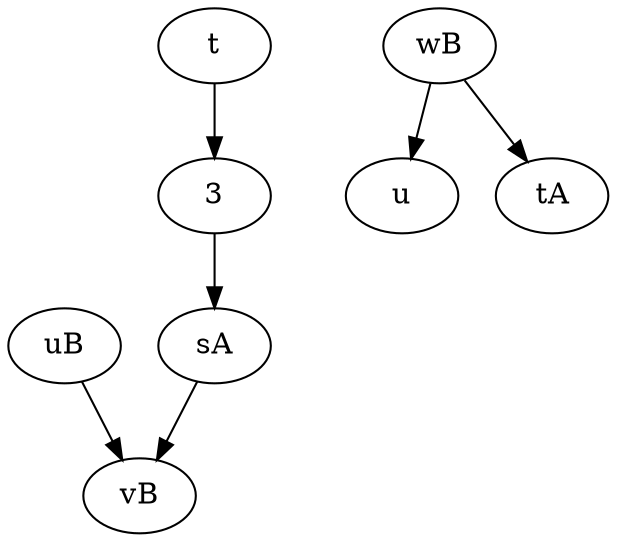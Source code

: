 digraph R {
   rA -> sA;
   rA [label="3"];

   sA -> vB;
   t  -> rA;
   uB -> vB;
   wB -> u;
   wB -> tA;

}
